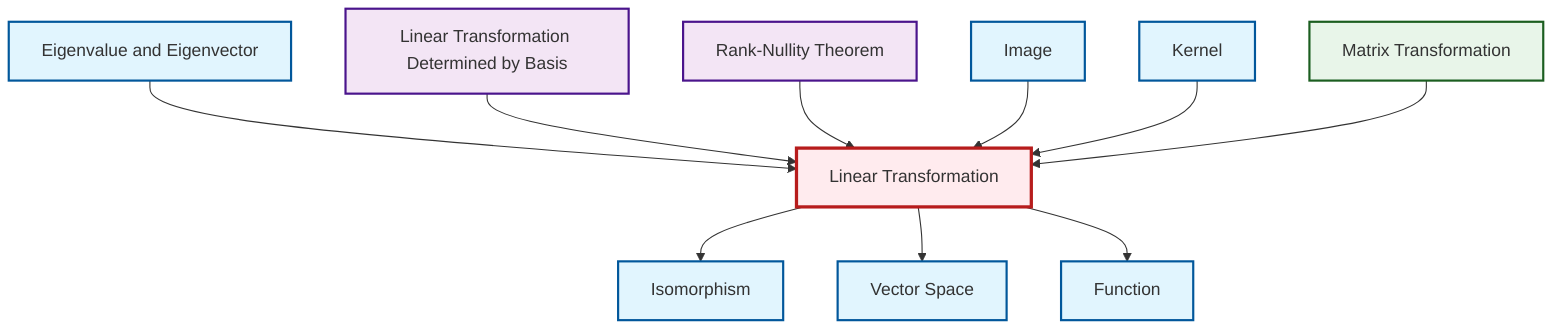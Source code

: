 graph TD
    classDef definition fill:#e1f5fe,stroke:#01579b,stroke-width:2px
    classDef theorem fill:#f3e5f5,stroke:#4a148c,stroke-width:2px
    classDef axiom fill:#fff3e0,stroke:#e65100,stroke-width:2px
    classDef example fill:#e8f5e9,stroke:#1b5e20,stroke-width:2px
    classDef current fill:#ffebee,stroke:#b71c1c,stroke-width:3px
    def-isomorphism["Isomorphism"]:::definition
    def-eigenvalue-eigenvector["Eigenvalue and Eigenvector"]:::definition
    def-image["Image"]:::definition
    def-kernel["Kernel"]:::definition
    def-function["Function"]:::definition
    thm-linear-transformation-basis["Linear Transformation Determined by Basis"]:::theorem
    thm-rank-nullity["Rank-Nullity Theorem"]:::theorem
    ex-matrix-transformation["Matrix Transformation"]:::example
    def-vector-space["Vector Space"]:::definition
    def-linear-transformation["Linear Transformation"]:::definition
    def-eigenvalue-eigenvector --> def-linear-transformation
    def-linear-transformation --> def-isomorphism
    thm-linear-transformation-basis --> def-linear-transformation
    thm-rank-nullity --> def-linear-transformation
    def-image --> def-linear-transformation
    def-linear-transformation --> def-vector-space
    def-kernel --> def-linear-transformation
    def-linear-transformation --> def-function
    ex-matrix-transformation --> def-linear-transformation
    class def-linear-transformation current